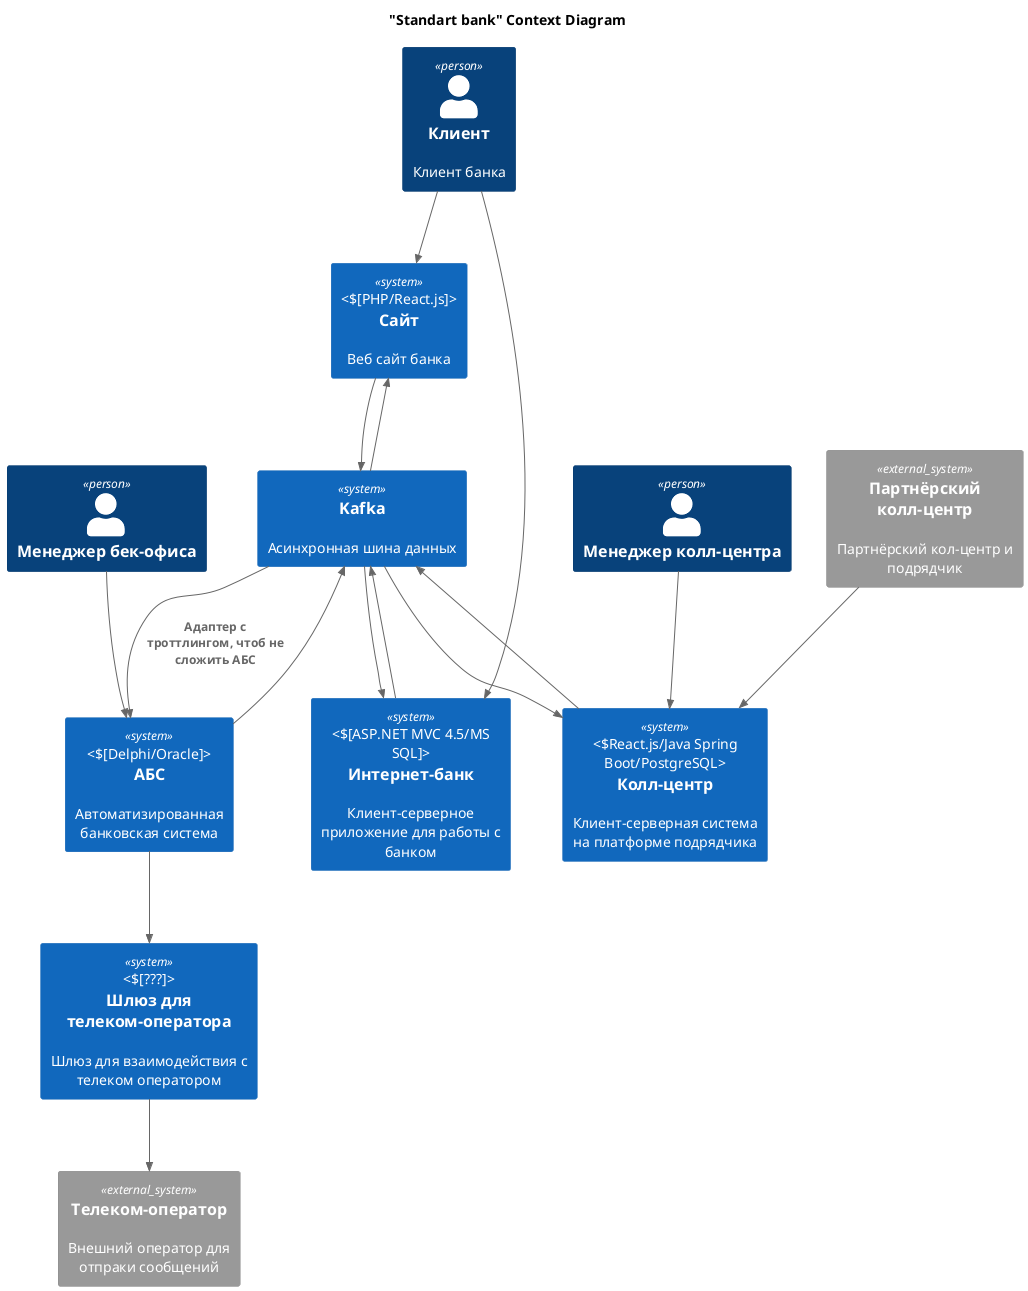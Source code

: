 @startuml
title "Standart bank" Context Diagram

top to bottom direction

!include <C4/C4_Context>

Person(cust, "Клиент", "Клиент банка")
Person(mng_call, "Менеджер колл-центра", "")
Person(mng_backoff, "Менеджер бек-офиса", "")


System(abs,"АБС","Автоматизированная банковская система","[Delphi/Oracle]")
System(website,"Сайт","Веб сайт банка","[PHP/React.js]")
System(internet_bank,"Интернет-банк","Клиент-серверное приложение для работы с банком","[ASP.NET MVC 4.5/MS SQL]")
System(telecom_gateway,"Шлюз для телеком-оператора","Шлюз для взаимодействия с телеком оператором","[???]")
System(call_center,"Колл-центр","Клиент-серверная система на платформе подрядчика","React.js/Java Spring Boot/PostgreSQL")
System(kafka, "Kafka", "Асинхронная шина данных")


System_Ext(telecom, "Телеком-оператор", "Внешний оператор для отпраки сообщений")
System_Ext(ext_call_center, "Партнёрский колл-центр", "Партнёрский кол-центр и подрядчик")


Rel(cust, website, "")
Rel(cust, internet_bank, "")

Rel(mng_call, call_center, "")

Rel(mng_backoff, abs, "")


Rel(website, kafka, "")
Rel(internet_bank, kafka, "")


Rel(kafka, website, "")
Rel(kafka, internet_bank, "")
Rel(kafka, call_center, "")


Rel(call_center, kafka, "")
Rel(ext_call_center, call_center, "")
Rel(kafka, abs, "Адаптер с троттлингом, чтоб не сложить АБС")


Rel(abs, telecom_gateway, "")
Rel(abs, kafka, "")


Rel(telecom_gateway, telecom, "")
@enduml